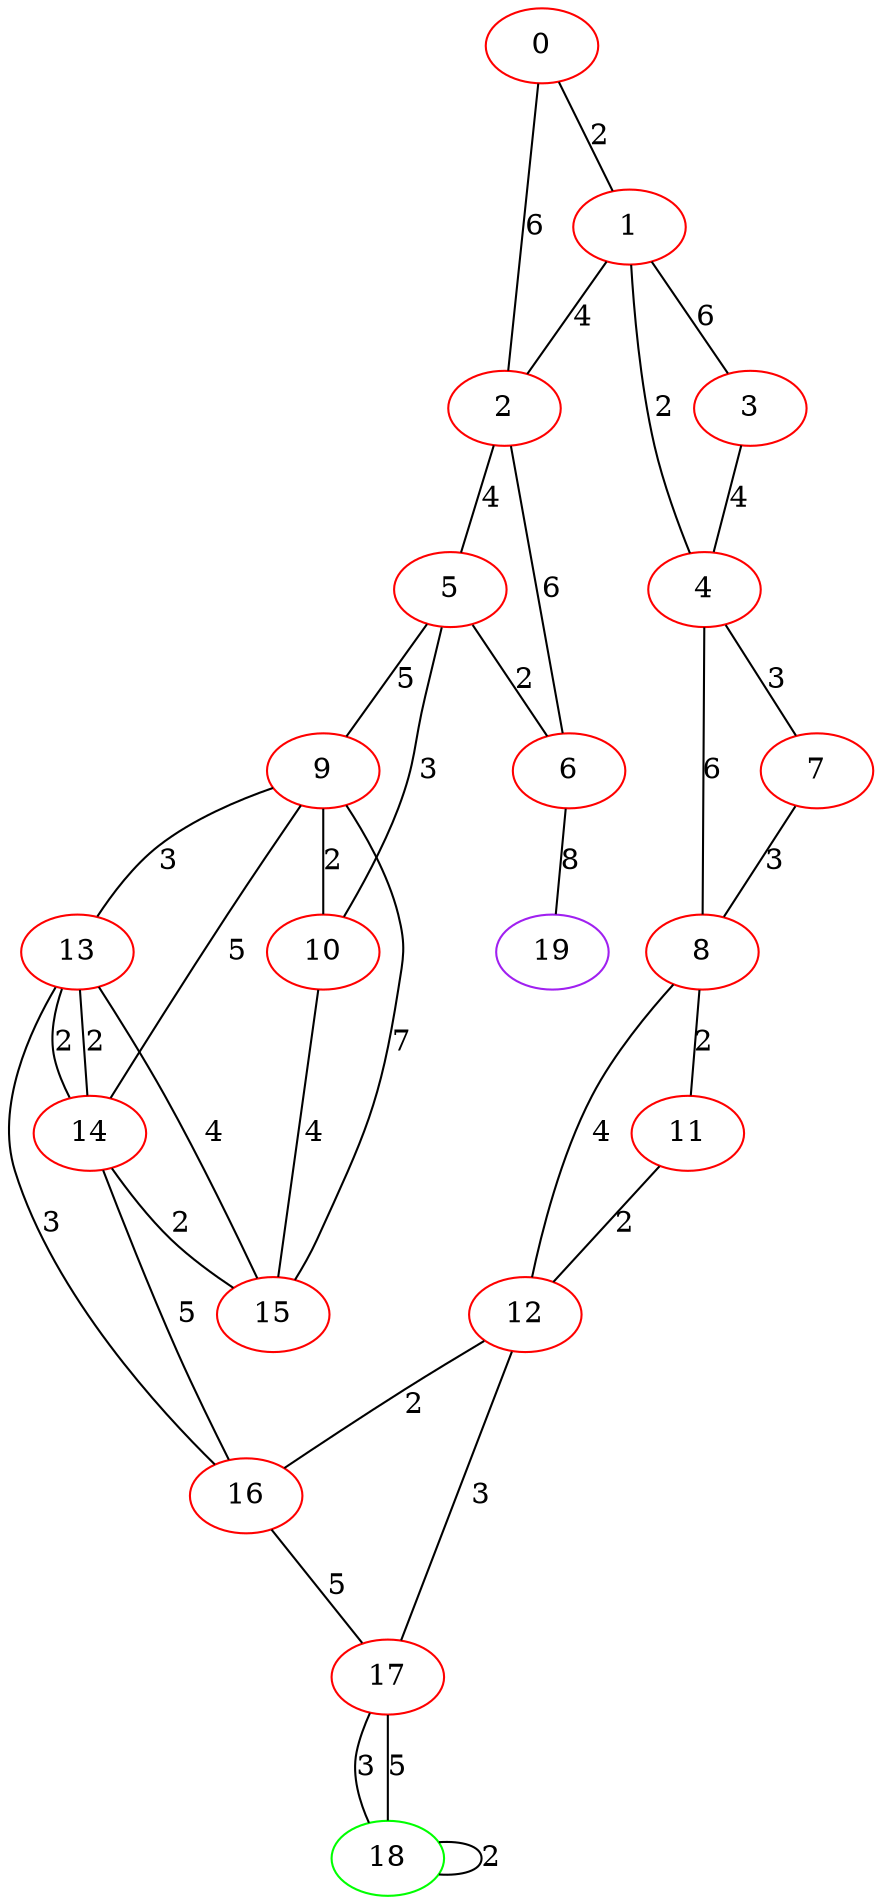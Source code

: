 graph "" {
0 [color=red, weight=1];
1 [color=red, weight=1];
2 [color=red, weight=1];
3 [color=red, weight=1];
4 [color=red, weight=1];
5 [color=red, weight=1];
6 [color=red, weight=1];
7 [color=red, weight=1];
8 [color=red, weight=1];
9 [color=red, weight=1];
10 [color=red, weight=1];
11 [color=red, weight=1];
12 [color=red, weight=1];
13 [color=red, weight=1];
14 [color=red, weight=1];
15 [color=red, weight=1];
16 [color=red, weight=1];
17 [color=red, weight=1];
18 [color=green, weight=2];
19 [color=purple, weight=4];
0 -- 1  [key=0, label=2];
0 -- 2  [key=0, label=6];
1 -- 2  [key=0, label=4];
1 -- 3  [key=0, label=6];
1 -- 4  [key=0, label=2];
2 -- 5  [key=0, label=4];
2 -- 6  [key=0, label=6];
3 -- 4  [key=0, label=4];
4 -- 8  [key=0, label=6];
4 -- 7  [key=0, label=3];
5 -- 9  [key=0, label=5];
5 -- 10  [key=0, label=3];
5 -- 6  [key=0, label=2];
6 -- 19  [key=0, label=8];
7 -- 8  [key=0, label=3];
8 -- 12  [key=0, label=4];
8 -- 11  [key=0, label=2];
9 -- 10  [key=0, label=2];
9 -- 13  [key=0, label=3];
9 -- 14  [key=0, label=5];
9 -- 15  [key=0, label=7];
10 -- 15  [key=0, label=4];
11 -- 12  [key=0, label=2];
12 -- 16  [key=0, label=2];
12 -- 17  [key=0, label=3];
13 -- 16  [key=0, label=3];
13 -- 14  [key=0, label=2];
13 -- 14  [key=1, label=2];
13 -- 15  [key=0, label=4];
14 -- 16  [key=0, label=5];
14 -- 15  [key=0, label=2];
16 -- 17  [key=0, label=5];
17 -- 18  [key=0, label=3];
17 -- 18  [key=1, label=5];
18 -- 18  [key=0, label=2];
}
